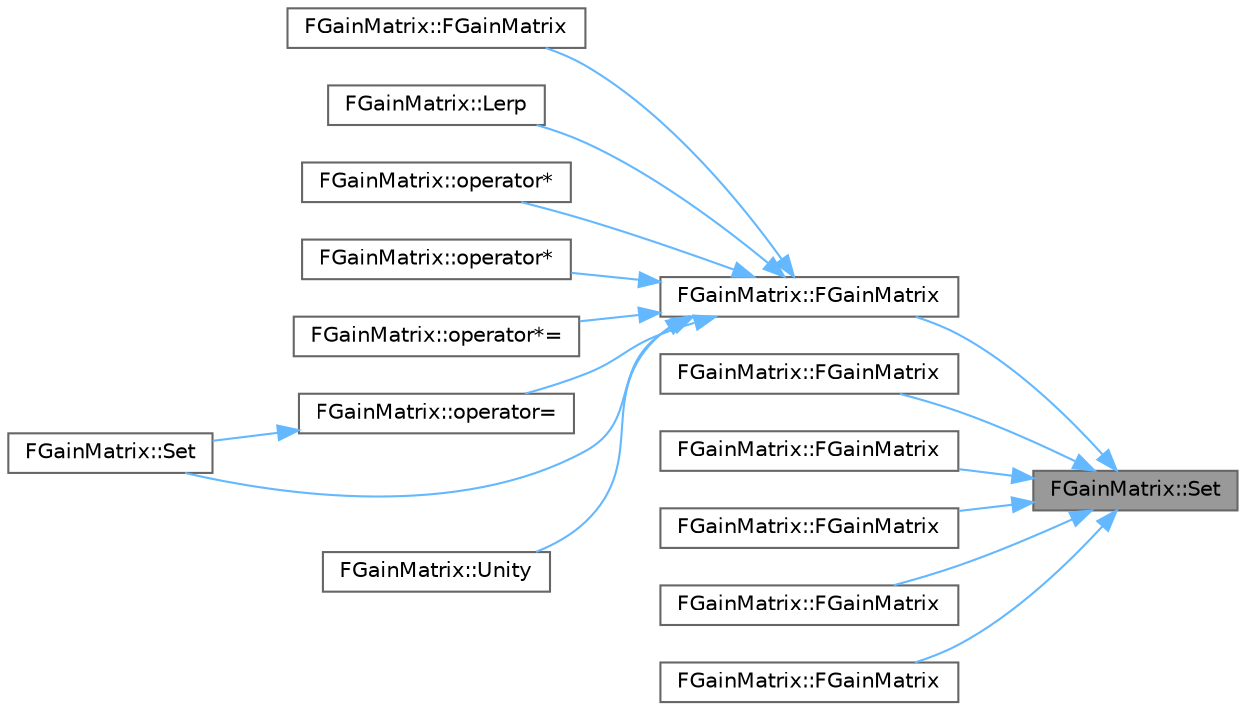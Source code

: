 digraph "FGainMatrix::Set"
{
 // INTERACTIVE_SVG=YES
 // LATEX_PDF_SIZE
  bgcolor="transparent";
  edge [fontname=Helvetica,fontsize=10,labelfontname=Helvetica,labelfontsize=10];
  node [fontname=Helvetica,fontsize=10,shape=box,height=0.2,width=0.4];
  rankdir="RL";
  Node1 [id="Node000001",label="FGainMatrix::Set",height=0.2,width=0.4,color="gray40", fillcolor="grey60", style="filled", fontcolor="black",tooltip=" "];
  Node1 -> Node2 [id="edge1_Node000001_Node000002",dir="back",color="steelblue1",style="solid",tooltip=" "];
  Node2 [id="Node000002",label="FGainMatrix::FGainMatrix",height=0.2,width=0.4,color="grey40", fillcolor="white", style="filled",URL="$d6/d15/classFGainMatrix.html#abb49a876701c987f9c6a7c03653970b2",tooltip=" "];
  Node2 -> Node3 [id="edge2_Node000002_Node000003",dir="back",color="steelblue1",style="solid",tooltip=" "];
  Node3 [id="Node000003",label="FGainMatrix::FGainMatrix",height=0.2,width=0.4,color="grey40", fillcolor="white", style="filled",URL="$d6/d15/classFGainMatrix.html#a06f8fa47cb5ef22d4a715e51850b4be3",tooltip=" "];
  Node2 -> Node4 [id="edge3_Node000002_Node000004",dir="back",color="steelblue1",style="solid",tooltip=" "];
  Node4 [id="Node000004",label="FGainMatrix::Lerp",height=0.2,width=0.4,color="grey40", fillcolor="white", style="filled",URL="$d6/d15/classFGainMatrix.html#ae6a92e44b184eb795009ab5f8d320f5f",tooltip=" "];
  Node2 -> Node5 [id="edge4_Node000002_Node000005",dir="back",color="steelblue1",style="solid",tooltip=" "];
  Node5 [id="Node000005",label="FGainMatrix::operator*",height=0.2,width=0.4,color="grey40", fillcolor="white", style="filled",URL="$d6/d15/classFGainMatrix.html#a871be1cdf4a2bac35720c512b303cb6a",tooltip=" "];
  Node2 -> Node6 [id="edge5_Node000002_Node000006",dir="back",color="steelblue1",style="solid",tooltip=" "];
  Node6 [id="Node000006",label="FGainMatrix::operator*",height=0.2,width=0.4,color="grey40", fillcolor="white", style="filled",URL="$d6/d15/classFGainMatrix.html#a6420b9157c41e03ab16023b023334a95",tooltip=" "];
  Node2 -> Node7 [id="edge6_Node000002_Node000007",dir="back",color="steelblue1",style="solid",tooltip=" "];
  Node7 [id="Node000007",label="FGainMatrix::operator*=",height=0.2,width=0.4,color="grey40", fillcolor="white", style="filled",URL="$d6/d15/classFGainMatrix.html#a4c75ba07ea6e9e30a86b95523c6830ea",tooltip=" "];
  Node2 -> Node8 [id="edge7_Node000002_Node000008",dir="back",color="steelblue1",style="solid",tooltip=" "];
  Node8 [id="Node000008",label="FGainMatrix::operator=",height=0.2,width=0.4,color="grey40", fillcolor="white", style="filled",URL="$d6/d15/classFGainMatrix.html#ab36deaaeb332214299e549761988cf67",tooltip=" "];
  Node8 -> Node9 [id="edge8_Node000008_Node000009",dir="back",color="steelblue1",style="solid",tooltip=" "];
  Node9 [id="Node000009",label="FGainMatrix::Set",height=0.2,width=0.4,color="grey40", fillcolor="white", style="filled",URL="$d6/d15/classFGainMatrix.html#a4a9297e1bdcfa2d0cee43fbfc66ba6b7",tooltip=" "];
  Node2 -> Node9 [id="edge9_Node000002_Node000009",dir="back",color="steelblue1",style="solid",tooltip=" "];
  Node2 -> Node10 [id="edge10_Node000002_Node000010",dir="back",color="steelblue1",style="solid",tooltip=" "];
  Node10 [id="Node000010",label="FGainMatrix::Unity",height=0.2,width=0.4,color="grey40", fillcolor="white", style="filled",URL="$d6/d15/classFGainMatrix.html#a279ad04c408df994fe6b45bef1be46cf",tooltip=" "];
  Node1 -> Node11 [id="edge11_Node000001_Node000011",dir="back",color="steelblue1",style="solid",tooltip=" "];
  Node11 [id="Node000011",label="FGainMatrix::FGainMatrix",height=0.2,width=0.4,color="grey40", fillcolor="white", style="filled",URL="$d6/d15/classFGainMatrix.html#ab3886c26a0b0f821ecd1e539a8f0ac71",tooltip=" "];
  Node1 -> Node12 [id="edge12_Node000001_Node000012",dir="back",color="steelblue1",style="solid",tooltip=" "];
  Node12 [id="Node000012",label="FGainMatrix::FGainMatrix",height=0.2,width=0.4,color="grey40", fillcolor="white", style="filled",URL="$d6/d15/classFGainMatrix.html#a5d0f11c6e6de19303de415f6ac73a194",tooltip=" "];
  Node1 -> Node13 [id="edge13_Node000001_Node000013",dir="back",color="steelblue1",style="solid",tooltip=" "];
  Node13 [id="Node000013",label="FGainMatrix::FGainMatrix",height=0.2,width=0.4,color="grey40", fillcolor="white", style="filled",URL="$d6/d15/classFGainMatrix.html#ab2e01e082bc9323142fc41c797e8a5b8",tooltip=" "];
  Node1 -> Node14 [id="edge14_Node000001_Node000014",dir="back",color="steelblue1",style="solid",tooltip=" "];
  Node14 [id="Node000014",label="FGainMatrix::FGainMatrix",height=0.2,width=0.4,color="grey40", fillcolor="white", style="filled",URL="$d6/d15/classFGainMatrix.html#a2c2885bdec271f4f6888dc138ffa548c",tooltip=" "];
  Node1 -> Node15 [id="edge15_Node000001_Node000015",dir="back",color="steelblue1",style="solid",tooltip=" "];
  Node15 [id="Node000015",label="FGainMatrix::FGainMatrix",height=0.2,width=0.4,color="grey40", fillcolor="white", style="filled",URL="$d6/d15/classFGainMatrix.html#ad84e6700307a10301f60ac4a167447f8",tooltip=" "];
}
